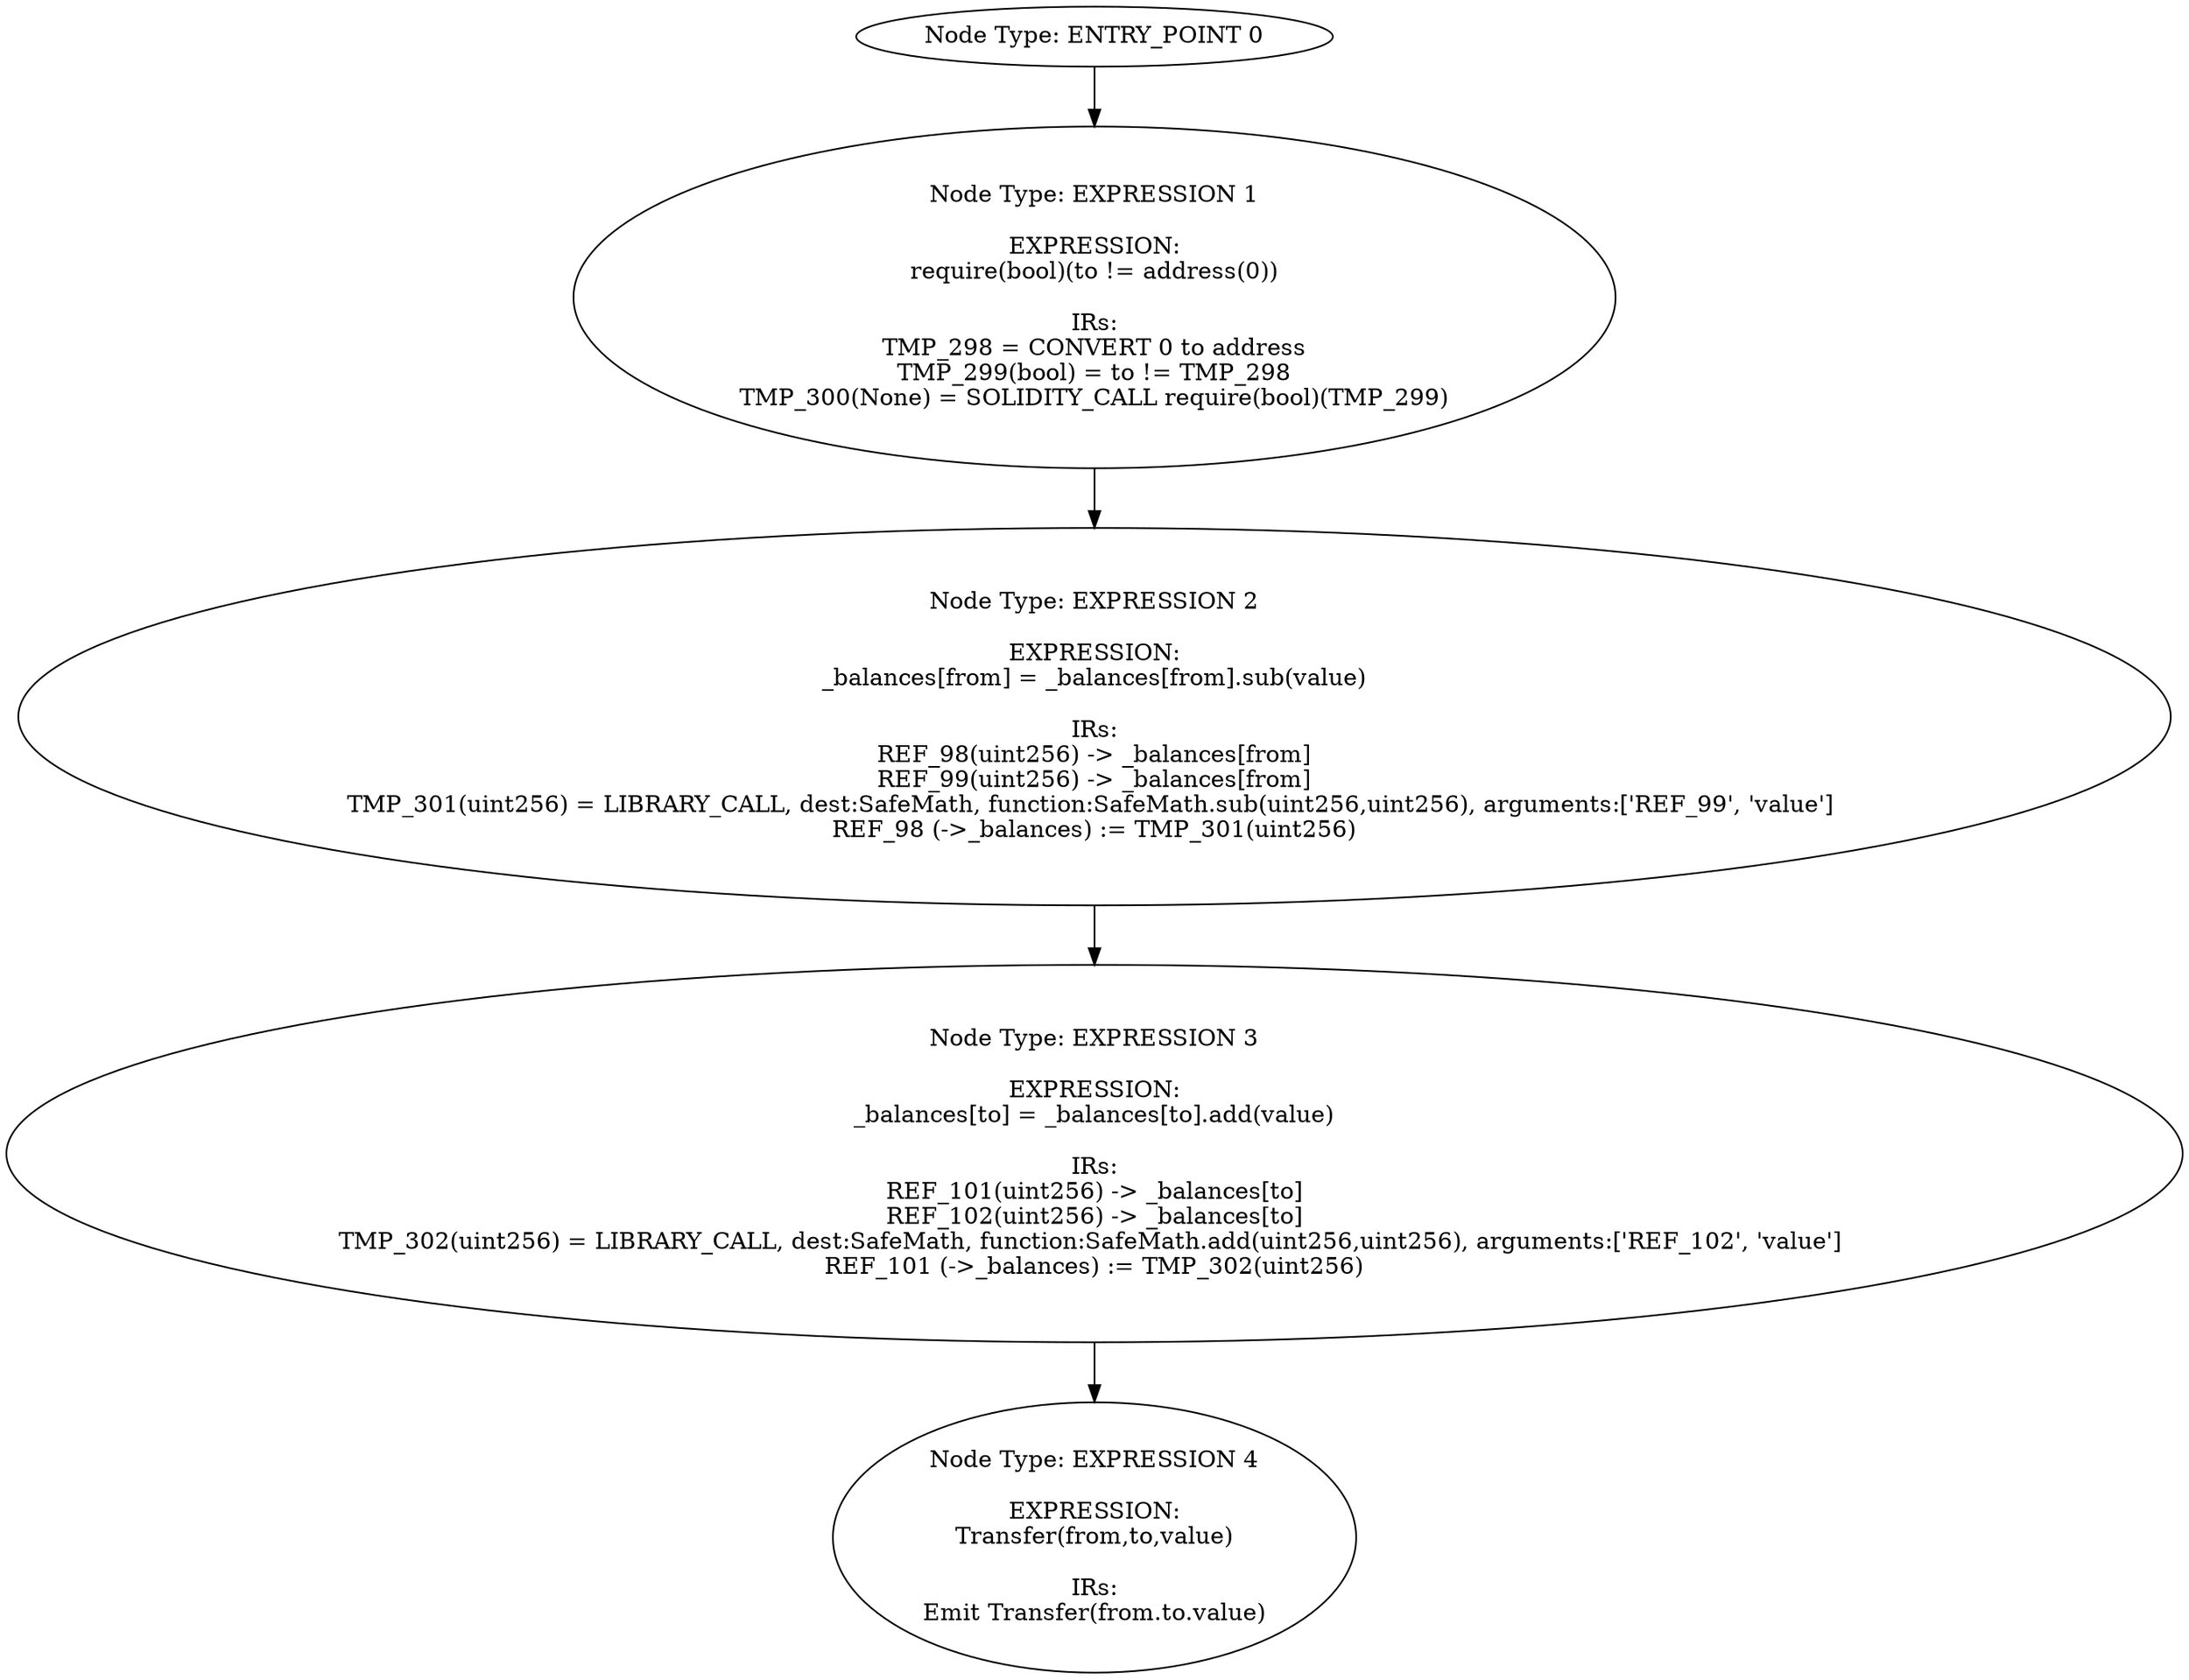 digraph{
0[label="Node Type: ENTRY_POINT 0
"];
0->1;
1[label="Node Type: EXPRESSION 1

EXPRESSION:
require(bool)(to != address(0))

IRs:
TMP_298 = CONVERT 0 to address
TMP_299(bool) = to != TMP_298
TMP_300(None) = SOLIDITY_CALL require(bool)(TMP_299)"];
1->2;
2[label="Node Type: EXPRESSION 2

EXPRESSION:
_balances[from] = _balances[from].sub(value)

IRs:
REF_98(uint256) -> _balances[from]
REF_99(uint256) -> _balances[from]
TMP_301(uint256) = LIBRARY_CALL, dest:SafeMath, function:SafeMath.sub(uint256,uint256), arguments:['REF_99', 'value'] 
REF_98 (->_balances) := TMP_301(uint256)"];
2->3;
3[label="Node Type: EXPRESSION 3

EXPRESSION:
_balances[to] = _balances[to].add(value)

IRs:
REF_101(uint256) -> _balances[to]
REF_102(uint256) -> _balances[to]
TMP_302(uint256) = LIBRARY_CALL, dest:SafeMath, function:SafeMath.add(uint256,uint256), arguments:['REF_102', 'value'] 
REF_101 (->_balances) := TMP_302(uint256)"];
3->4;
4[label="Node Type: EXPRESSION 4

EXPRESSION:
Transfer(from,to,value)

IRs:
Emit Transfer(from.to.value)"];
}

